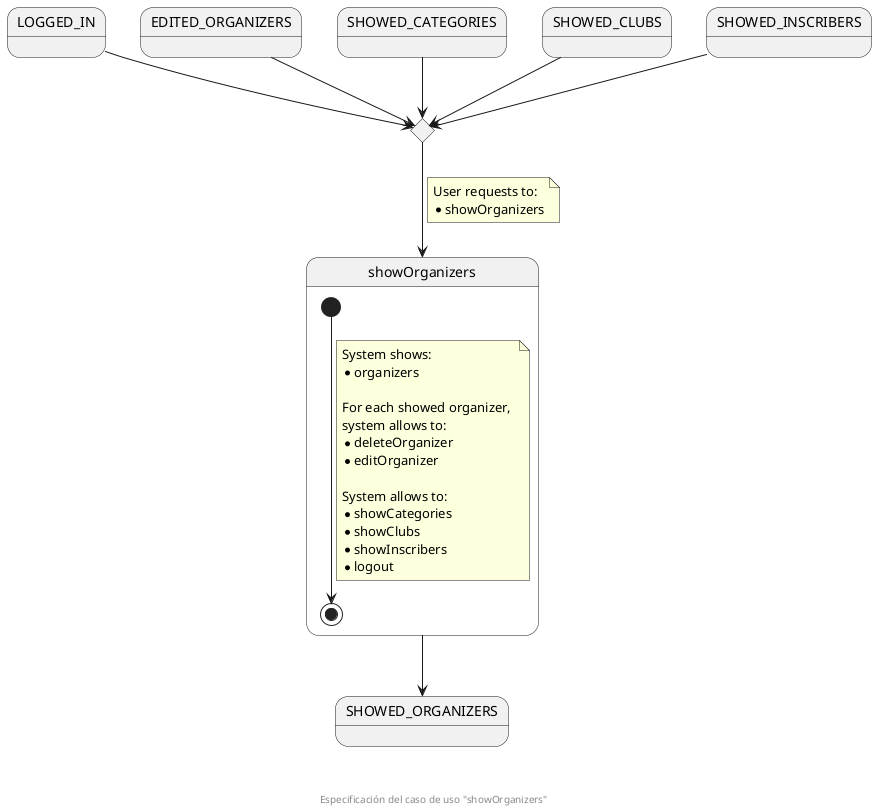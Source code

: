 @startuml
state LOGGED_IN
state EDITED_ORGANIZERS
state SHOWED_CATEGORIES
state SHOWED_CLUBS
state SHOWED_INSCRIBERS

state enterShowOrganizersCHC <<choice>>

state showOrganizers {
  [*] --> [*]
  note on link
    System shows:
    * organizers

    For each showed organizer, 
    system allows to:
    * deleteOrganizer
    * editOrganizer

    System allows to:
    * showCategories
    * showClubs
    * showInscribers
    * logout
  end note
}
state SHOWED_ORGANIZERS

LOGGED_IN --> enterShowOrganizersCHC
EDITED_ORGANIZERS --> enterShowOrganizersCHC
SHOWED_CATEGORIES --> enterShowOrganizersCHC
SHOWED_CLUBS --> enterShowOrganizersCHC
SHOWED_INSCRIBERS --> enterShowOrganizersCHC

enterShowOrganizersCHC --> showOrganizers
note on link
  User requests to:
  * showOrganizers
end note
showOrganizers --> SHOWED_ORGANIZERS

footer \n\n\n Especificación del caso de uso "showOrganizers"
@enduml
